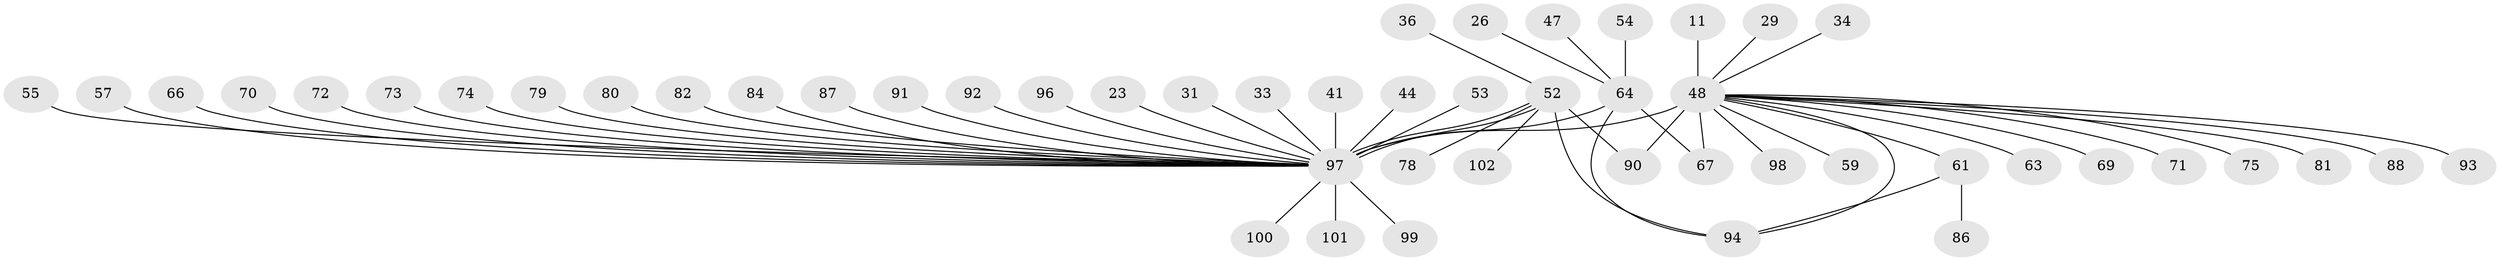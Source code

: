 // original degree distribution, {22: 0.00980392156862745, 11: 0.00980392156862745, 5: 0.049019607843137254, 10: 0.0196078431372549, 19: 0.00980392156862745, 12: 0.00980392156862745, 4: 0.058823529411764705, 2: 0.21568627450980393, 3: 0.0784313725490196, 1: 0.47058823529411764, 8: 0.00980392156862745, 15: 0.00980392156862745, 7: 0.00980392156862745, 6: 0.029411764705882353, 9: 0.00980392156862745}
// Generated by graph-tools (version 1.1) at 2025/48/03/09/25 04:48:34]
// undirected, 51 vertices, 56 edges
graph export_dot {
graph [start="1"]
  node [color=gray90,style=filled];
  11;
  23;
  26;
  29;
  31;
  33;
  34;
  36;
  41;
  44;
  47;
  48 [super="+9+13+19+32+5"];
  52 [super="+40+17+51"];
  53;
  54;
  55;
  57;
  59;
  61 [super="+15+20+25+39+49"];
  63;
  64 [super="+16"];
  66;
  67 [super="+35"];
  69;
  70;
  71;
  72;
  73 [super="+45"];
  74;
  75;
  78 [super="+68"];
  79 [super="+24"];
  80;
  81 [super="+77"];
  82;
  84;
  86;
  87 [super="+37"];
  88;
  90 [super="+65"];
  91;
  92 [super="+83"];
  93;
  94 [super="+30+43+76+85"];
  96;
  97 [super="+95+10+28+58+89"];
  98;
  99;
  100;
  101;
  102;
  11 -- 48 [weight=2];
  23 -- 97;
  26 -- 64;
  29 -- 48;
  31 -- 97;
  33 -- 97;
  34 -- 48;
  36 -- 52;
  41 -- 97;
  44 -- 97;
  47 -- 64;
  48 -- 98;
  48 -- 71;
  48 -- 97 [weight=21];
  48 -- 67;
  48 -- 69;
  48 -- 75;
  48 -- 81;
  48 -- 88;
  48 -- 90;
  48 -- 93;
  48 -- 94 [weight=3];
  48 -- 59;
  48 -- 61 [weight=3];
  48 -- 63;
  52 -- 97 [weight=5];
  52 -- 97;
  52 -- 102;
  52 -- 94 [weight=2];
  52 -- 90;
  52 -- 78;
  53 -- 97;
  54 -- 64;
  55 -- 97;
  57 -- 97;
  61 -- 86;
  61 -- 94;
  64 -- 97 [weight=5];
  64 -- 67;
  64 -- 94 [weight=2];
  66 -- 97;
  70 -- 97 [weight=2];
  72 -- 97;
  73 -- 97;
  74 -- 97;
  79 -- 97 [weight=2];
  80 -- 97;
  82 -- 97;
  84 -- 97;
  87 -- 97 [weight=2];
  91 -- 97;
  92 -- 97 [weight=2];
  96 -- 97 [weight=2];
  97 -- 99;
  97 -- 100;
  97 -- 101;
}
